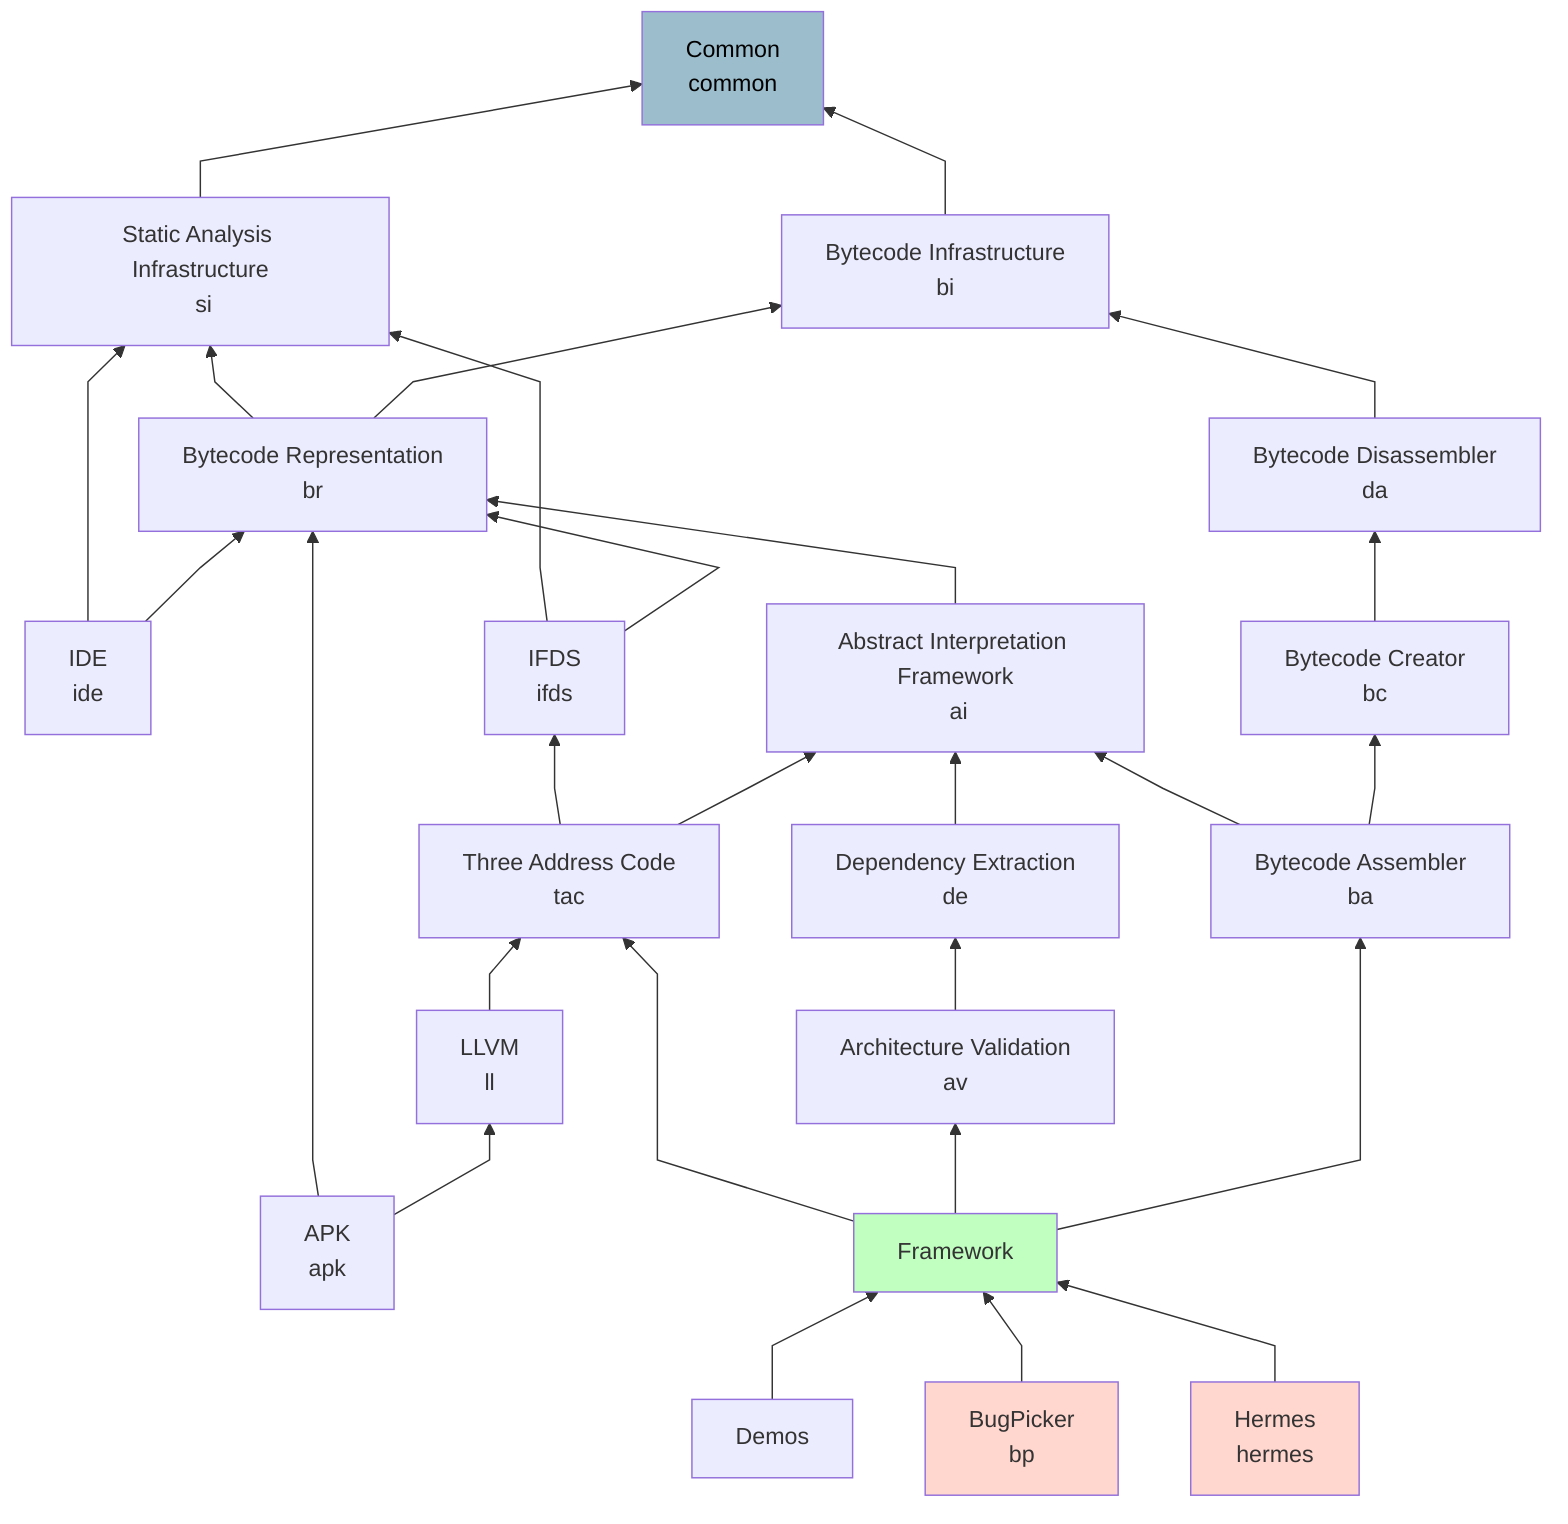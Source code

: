 %%{ init: { 'flowchart': { 'curve': 'linear' } } }%%
flowchart BT
    
    common[Common\n common]

    si[Static Analysis Infrastructure\n si]
    bi[Bytecode Infrastructure\n bi]

    br[Bytecode Representation\n br]
    da[Bytecode Disassembler\n da]

    ide[IDE\n ide]
    ifds[IFDS\n ifds]
    ai[Abstract Interpretation Framework\n ai]
    bc[Bytecode Creator\n bc]

    tac[Three Address Code\n tac]
    de[Dependency Extraction\n de]
    ba[Bytecode Assembler\n ba]

    ll[LLVM\n ll]
    apk[APK\n apk]
    av[Architecture Validation\n av]

    framework[Framework]

    demos[Demos]
    bp[BugPicker\n bp]
    hermes[Hermes\n hermes]

    style common fill:#9cbecc,color:black
    style framework fill:#c0ffc0
    style bp fill:#ffd7cf
    style hermes fill:#ffd7cf

    si --> common

    bi --> common

    br --> si
    br --> bi
    da --> bi

    ide --> si
    ide --> br

    ifds --> si
    ifds --> br

    ai --> br

    bc --> da

    de --> ai

    tac --> ifds
    tac --> ai

    ll --> tac

    apk --> br
    apk --> ll

    ba --> ai
    ba --> bc

    av --> de

    framework --> tac
    framework --> av
    framework --> ba
    
    demos --> framework
    bp --> framework
    hermes --> framework